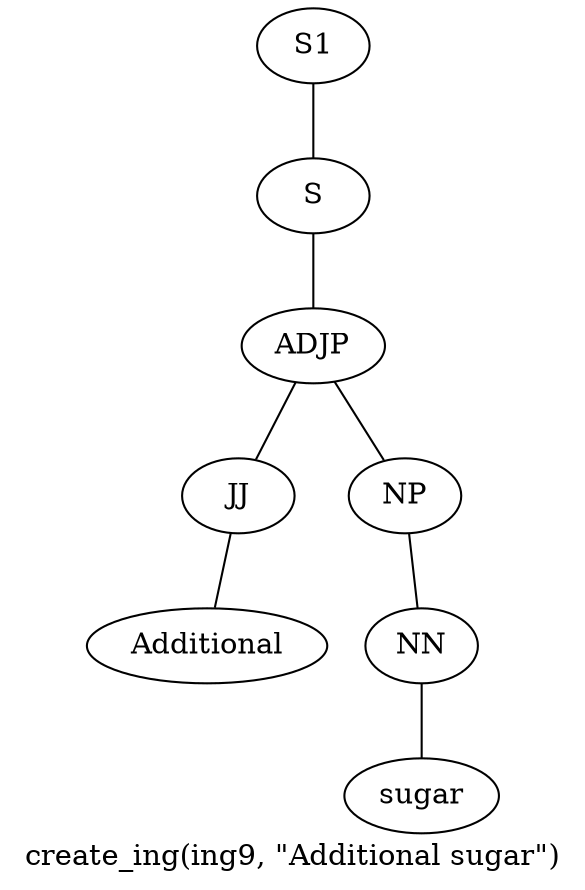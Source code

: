 graph SyntaxGraph {
	label = "create_ing(ing9, \"Additional sugar\")";
	Node0 [label="S1"];
	Node1 [label="S"];
	Node2 [label="ADJP"];
	Node3 [label="JJ"];
	Node4 [label="Additional"];
	Node5 [label="NP"];
	Node6 [label="NN"];
	Node7 [label="sugar"];

	Node0 -- Node1;
	Node1 -- Node2;
	Node2 -- Node3;
	Node2 -- Node5;
	Node3 -- Node4;
	Node5 -- Node6;
	Node6 -- Node7;
}